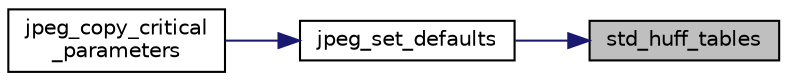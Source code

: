 digraph "std_huff_tables"
{
 // LATEX_PDF_SIZE
  bgcolor="transparent";
  edge [fontname="Helvetica",fontsize="10",labelfontname="Helvetica",labelfontsize="10"];
  node [fontname="Helvetica",fontsize="10",shape=record];
  rankdir="RL";
  Node80 [label="std_huff_tables",height=0.2,width=0.4,color="black", fillcolor="grey75", style="filled", fontcolor="black",tooltip=" "];
  Node80 -> Node81 [dir="back",color="midnightblue",fontsize="10",style="solid"];
  Node81 [label="jpeg_set_defaults",height=0.2,width=0.4,color="black",URL="$jcparam_8c.html#ab855f50a89e118a9dbe35152fc480872",tooltip=" "];
  Node81 -> Node82 [dir="back",color="midnightblue",fontsize="10",style="solid"];
  Node82 [label="jpeg_copy_critical\l_parameters",height=0.2,width=0.4,color="black",URL="$jctrans_8c.html#a8e350f6a1833cf2fb191652e7d31bd35",tooltip=" "];
}
